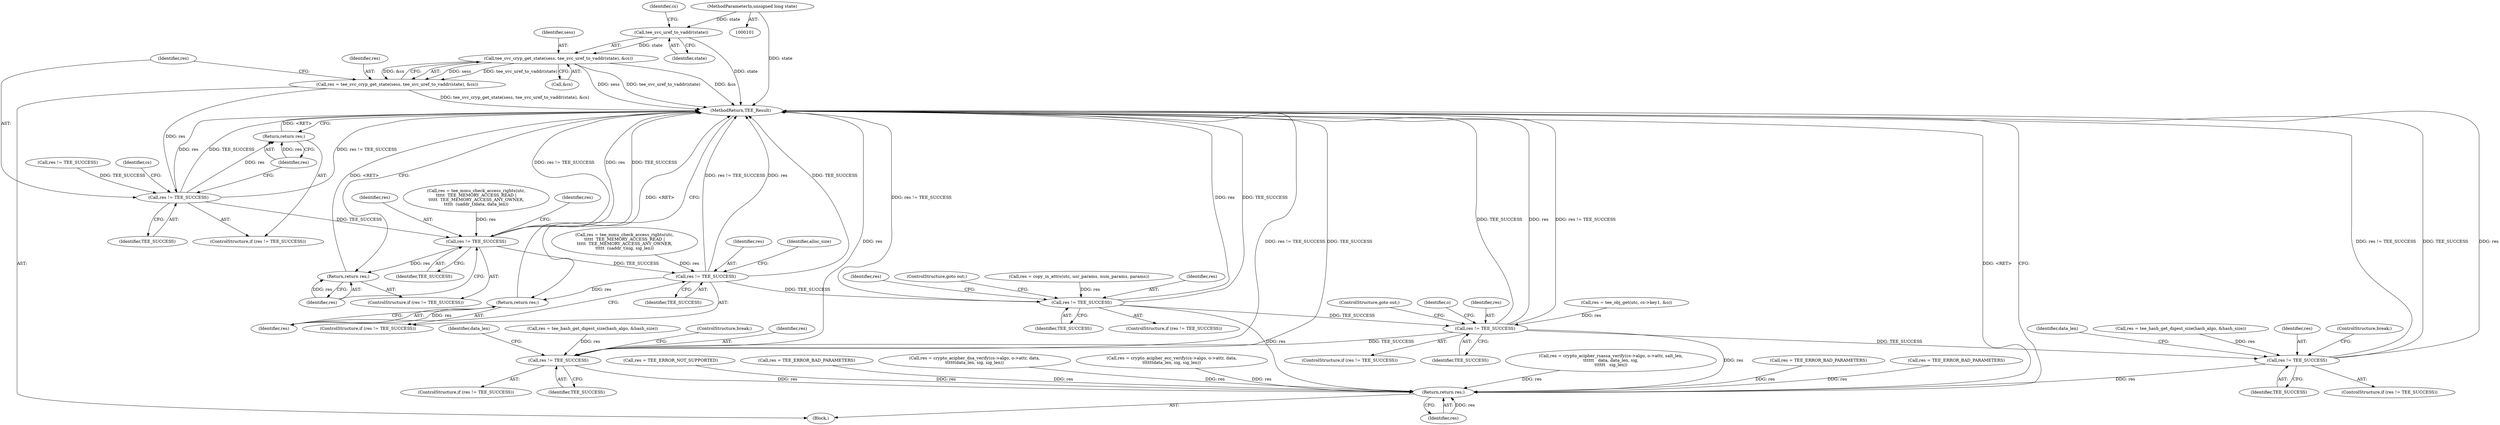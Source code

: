 digraph "0_optee_os_70697bf3c5dc3d201341b01a1a8e5bc6d2fb48f8_0@pointer" {
"1000144" [label="(Call,tee_svc_cryp_get_state(sess, tee_svc_uref_to_vaddr(state), &cs))"];
"1000146" [label="(Call,tee_svc_uref_to_vaddr(state))"];
"1000102" [label="(MethodParameterIn,unsigned long state)"];
"1000142" [label="(Call,res = tee_svc_cryp_get_state(sess, tee_svc_uref_to_vaddr(state), &cs))"];
"1000151" [label="(Call,res != TEE_SUCCESS)"];
"1000154" [label="(Return,return res;)"];
"1000176" [label="(Call,res != TEE_SUCCESS)"];
"1000179" [label="(Return,return res;)"];
"1000193" [label="(Call,res != TEE_SUCCESS)"];
"1000196" [label="(Return,return res;)"];
"1000228" [label="(Call,res != TEE_SUCCESS)"];
"1000242" [label="(Call,res != TEE_SUCCESS)"];
"1000288" [label="(Call,res != TEE_SUCCESS)"];
"1000385" [label="(Return,return res;)"];
"1000336" [label="(Call,res != TEE_SUCCESS)"];
"1000379" [label="(Call,res = TEE_ERROR_NOT_SUPPORTED)"];
"1000345" [label="(Call,res = TEE_ERROR_BAD_PARAMETERS)"];
"1000193" [label="(Call,res != TEE_SUCCESS)"];
"1000241" [label="(ControlStructure,if (res != TEE_SUCCESS))"];
"1000195" [label="(Identifier,TEE_SUCCESS)"];
"1000153" [label="(Identifier,TEE_SUCCESS)"];
"1000349" [label="(Call,res = crypto_acipher_dsa_verify(cs->algo, o->attr, data,\n\t\t\t\t\t\tdata_len, sig, sig_len))"];
"1000342" [label="(Identifier,data_len)"];
"1000228" [label="(Call,res != TEE_SUCCESS)"];
"1000151" [label="(Call,res != TEE_SUCCESS)"];
"1000230" [label="(Identifier,TEE_SUCCESS)"];
"1000179" [label="(Return,return res;)"];
"1000233" [label="(Identifier,res)"];
"1000294" [label="(Identifier,data_len)"];
"1000147" [label="(Identifier,state)"];
"1000148" [label="(Call,&cs)"];
"1000364" [label="(Call,res = crypto_acipher_ecc_verify(cs->algo, o->attr, data,\n\t\t\t\t\t\tdata_len, sig, sig_len))"];
"1000329" [label="(Call,res = tee_hash_get_digest_size(hash_algo, &hash_size))"];
"1000281" [label="(Call,res = tee_hash_get_digest_size(hash_algo, &hash_size))"];
"1000290" [label="(Identifier,TEE_SUCCESS)"];
"1000178" [label="(Identifier,TEE_SUCCESS)"];
"1000145" [label="(Identifier,sess)"];
"1000231" [label="(ControlStructure,goto out;)"];
"1000232" [label="(Call,res = tee_obj_get(utc, cs->key1, &o))"];
"1000177" [label="(Identifier,res)"];
"1000336" [label="(Call,res != TEE_SUCCESS)"];
"1000291" [label="(ControlStructure,break;)"];
"1000146" [label="(Call,tee_svc_uref_to_vaddr(state))"];
"1000180" [label="(Identifier,res)"];
"1000164" [label="(Call,res = tee_mmu_check_access_rights(utc,\n\t\t\t\t\t  TEE_MEMORY_ACCESS_READ |\n\t\t\t\t\t  TEE_MEMORY_ACCESS_ANY_OWNER,\n\t\t\t\t\t  (uaddr_t)data, data_len))"];
"1000245" [label="(ControlStructure,goto out;)"];
"1000251" [label="(Identifier,o)"];
"1000196" [label="(Return,return res;)"];
"1000242" [label="(Call,res != TEE_SUCCESS)"];
"1000194" [label="(Identifier,res)"];
"1000175" [label="(ControlStructure,if (res != TEE_SUCCESS))"];
"1000220" [label="(Call,res = copy_in_attrs(utc, usr_params, num_params, params))"];
"1000131" [label="(Call,res != TEE_SUCCESS)"];
"1000176" [label="(Call,res != TEE_SUCCESS)"];
"1000335" [label="(ControlStructure,if (res != TEE_SUCCESS))"];
"1000150" [label="(ControlStructure,if (res != TEE_SUCCESS))"];
"1000386" [label="(Identifier,res)"];
"1000200" [label="(Identifier,alloc_size)"];
"1000102" [label="(MethodParameterIn,unsigned long state)"];
"1000227" [label="(ControlStructure,if (res != TEE_SUCCESS))"];
"1000197" [label="(Identifier,res)"];
"1000181" [label="(Call,res = tee_mmu_check_access_rights(utc,\n\t\t\t\t\t  TEE_MEMORY_ACCESS_READ |\n\t\t\t\t\t  TEE_MEMORY_ACCESS_ANY_OWNER,\n\t\t\t\t\t  (uaddr_t)sig, sig_len))"];
"1000307" [label="(Call,res = crypto_acipher_rsassa_verify(cs->algo, o->attr, salt_len,\n\t\t\t\t\t\t   data, data_len, sig,\n\t\t\t\t\t\t   sig_len))"];
"1000337" [label="(Identifier,res)"];
"1000149" [label="(Identifier,cs)"];
"1000144" [label="(Call,tee_svc_cryp_get_state(sess, tee_svc_uref_to_vaddr(state), &cs))"];
"1000159" [label="(Identifier,cs)"];
"1000142" [label="(Call,res = tee_svc_cryp_get_state(sess, tee_svc_uref_to_vaddr(state), &cs))"];
"1000244" [label="(Identifier,TEE_SUCCESS)"];
"1000229" [label="(Identifier,res)"];
"1000338" [label="(Identifier,TEE_SUCCESS)"];
"1000109" [label="(Block,)"];
"1000154" [label="(Return,return res;)"];
"1000155" [label="(Identifier,res)"];
"1000182" [label="(Identifier,res)"];
"1000152" [label="(Identifier,res)"];
"1000387" [label="(MethodReturn,TEE_Result)"];
"1000297" [label="(Call,res = TEE_ERROR_BAD_PARAMETERS)"];
"1000243" [label="(Identifier,res)"];
"1000257" [label="(Call,res = TEE_ERROR_BAD_PARAMETERS)"];
"1000143" [label="(Identifier,res)"];
"1000385" [label="(Return,return res;)"];
"1000339" [label="(ControlStructure,break;)"];
"1000287" [label="(ControlStructure,if (res != TEE_SUCCESS))"];
"1000192" [label="(ControlStructure,if (res != TEE_SUCCESS))"];
"1000288" [label="(Call,res != TEE_SUCCESS)"];
"1000289" [label="(Identifier,res)"];
"1000144" -> "1000142"  [label="AST: "];
"1000144" -> "1000148"  [label="CFG: "];
"1000145" -> "1000144"  [label="AST: "];
"1000146" -> "1000144"  [label="AST: "];
"1000148" -> "1000144"  [label="AST: "];
"1000142" -> "1000144"  [label="CFG: "];
"1000144" -> "1000387"  [label="DDG: &cs"];
"1000144" -> "1000387"  [label="DDG: sess"];
"1000144" -> "1000387"  [label="DDG: tee_svc_uref_to_vaddr(state)"];
"1000144" -> "1000142"  [label="DDG: sess"];
"1000144" -> "1000142"  [label="DDG: tee_svc_uref_to_vaddr(state)"];
"1000144" -> "1000142"  [label="DDG: &cs"];
"1000146" -> "1000144"  [label="DDG: state"];
"1000146" -> "1000147"  [label="CFG: "];
"1000147" -> "1000146"  [label="AST: "];
"1000149" -> "1000146"  [label="CFG: "];
"1000146" -> "1000387"  [label="DDG: state"];
"1000102" -> "1000146"  [label="DDG: state"];
"1000102" -> "1000101"  [label="AST: "];
"1000102" -> "1000387"  [label="DDG: state"];
"1000142" -> "1000109"  [label="AST: "];
"1000143" -> "1000142"  [label="AST: "];
"1000152" -> "1000142"  [label="CFG: "];
"1000142" -> "1000387"  [label="DDG: tee_svc_cryp_get_state(sess, tee_svc_uref_to_vaddr(state), &cs)"];
"1000142" -> "1000151"  [label="DDG: res"];
"1000151" -> "1000150"  [label="AST: "];
"1000151" -> "1000153"  [label="CFG: "];
"1000152" -> "1000151"  [label="AST: "];
"1000153" -> "1000151"  [label="AST: "];
"1000155" -> "1000151"  [label="CFG: "];
"1000159" -> "1000151"  [label="CFG: "];
"1000151" -> "1000387"  [label="DDG: res != TEE_SUCCESS"];
"1000151" -> "1000387"  [label="DDG: res"];
"1000151" -> "1000387"  [label="DDG: TEE_SUCCESS"];
"1000131" -> "1000151"  [label="DDG: TEE_SUCCESS"];
"1000151" -> "1000154"  [label="DDG: res"];
"1000151" -> "1000176"  [label="DDG: TEE_SUCCESS"];
"1000154" -> "1000150"  [label="AST: "];
"1000154" -> "1000155"  [label="CFG: "];
"1000155" -> "1000154"  [label="AST: "];
"1000387" -> "1000154"  [label="CFG: "];
"1000154" -> "1000387"  [label="DDG: <RET>"];
"1000155" -> "1000154"  [label="DDG: res"];
"1000176" -> "1000175"  [label="AST: "];
"1000176" -> "1000178"  [label="CFG: "];
"1000177" -> "1000176"  [label="AST: "];
"1000178" -> "1000176"  [label="AST: "];
"1000180" -> "1000176"  [label="CFG: "];
"1000182" -> "1000176"  [label="CFG: "];
"1000176" -> "1000387"  [label="DDG: TEE_SUCCESS"];
"1000176" -> "1000387"  [label="DDG: res != TEE_SUCCESS"];
"1000176" -> "1000387"  [label="DDG: res"];
"1000164" -> "1000176"  [label="DDG: res"];
"1000176" -> "1000179"  [label="DDG: res"];
"1000176" -> "1000193"  [label="DDG: TEE_SUCCESS"];
"1000179" -> "1000175"  [label="AST: "];
"1000179" -> "1000180"  [label="CFG: "];
"1000180" -> "1000179"  [label="AST: "];
"1000387" -> "1000179"  [label="CFG: "];
"1000179" -> "1000387"  [label="DDG: <RET>"];
"1000180" -> "1000179"  [label="DDG: res"];
"1000193" -> "1000192"  [label="AST: "];
"1000193" -> "1000195"  [label="CFG: "];
"1000194" -> "1000193"  [label="AST: "];
"1000195" -> "1000193"  [label="AST: "];
"1000197" -> "1000193"  [label="CFG: "];
"1000200" -> "1000193"  [label="CFG: "];
"1000193" -> "1000387"  [label="DDG: res"];
"1000193" -> "1000387"  [label="DDG: TEE_SUCCESS"];
"1000193" -> "1000387"  [label="DDG: res != TEE_SUCCESS"];
"1000181" -> "1000193"  [label="DDG: res"];
"1000193" -> "1000196"  [label="DDG: res"];
"1000193" -> "1000228"  [label="DDG: TEE_SUCCESS"];
"1000196" -> "1000192"  [label="AST: "];
"1000196" -> "1000197"  [label="CFG: "];
"1000197" -> "1000196"  [label="AST: "];
"1000387" -> "1000196"  [label="CFG: "];
"1000196" -> "1000387"  [label="DDG: <RET>"];
"1000197" -> "1000196"  [label="DDG: res"];
"1000228" -> "1000227"  [label="AST: "];
"1000228" -> "1000230"  [label="CFG: "];
"1000229" -> "1000228"  [label="AST: "];
"1000230" -> "1000228"  [label="AST: "];
"1000231" -> "1000228"  [label="CFG: "];
"1000233" -> "1000228"  [label="CFG: "];
"1000228" -> "1000387"  [label="DDG: res != TEE_SUCCESS"];
"1000228" -> "1000387"  [label="DDG: res"];
"1000228" -> "1000387"  [label="DDG: TEE_SUCCESS"];
"1000220" -> "1000228"  [label="DDG: res"];
"1000228" -> "1000242"  [label="DDG: TEE_SUCCESS"];
"1000228" -> "1000385"  [label="DDG: res"];
"1000242" -> "1000241"  [label="AST: "];
"1000242" -> "1000244"  [label="CFG: "];
"1000243" -> "1000242"  [label="AST: "];
"1000244" -> "1000242"  [label="AST: "];
"1000245" -> "1000242"  [label="CFG: "];
"1000251" -> "1000242"  [label="CFG: "];
"1000242" -> "1000387"  [label="DDG: res != TEE_SUCCESS"];
"1000242" -> "1000387"  [label="DDG: TEE_SUCCESS"];
"1000242" -> "1000387"  [label="DDG: res"];
"1000232" -> "1000242"  [label="DDG: res"];
"1000242" -> "1000288"  [label="DDG: TEE_SUCCESS"];
"1000242" -> "1000336"  [label="DDG: TEE_SUCCESS"];
"1000242" -> "1000385"  [label="DDG: res"];
"1000288" -> "1000287"  [label="AST: "];
"1000288" -> "1000290"  [label="CFG: "];
"1000289" -> "1000288"  [label="AST: "];
"1000290" -> "1000288"  [label="AST: "];
"1000291" -> "1000288"  [label="CFG: "];
"1000294" -> "1000288"  [label="CFG: "];
"1000288" -> "1000387"  [label="DDG: TEE_SUCCESS"];
"1000288" -> "1000387"  [label="DDG: res"];
"1000288" -> "1000387"  [label="DDG: res != TEE_SUCCESS"];
"1000281" -> "1000288"  [label="DDG: res"];
"1000288" -> "1000385"  [label="DDG: res"];
"1000385" -> "1000109"  [label="AST: "];
"1000385" -> "1000386"  [label="CFG: "];
"1000386" -> "1000385"  [label="AST: "];
"1000387" -> "1000385"  [label="CFG: "];
"1000385" -> "1000387"  [label="DDG: <RET>"];
"1000386" -> "1000385"  [label="DDG: res"];
"1000364" -> "1000385"  [label="DDG: res"];
"1000297" -> "1000385"  [label="DDG: res"];
"1000257" -> "1000385"  [label="DDG: res"];
"1000349" -> "1000385"  [label="DDG: res"];
"1000345" -> "1000385"  [label="DDG: res"];
"1000307" -> "1000385"  [label="DDG: res"];
"1000336" -> "1000385"  [label="DDG: res"];
"1000379" -> "1000385"  [label="DDG: res"];
"1000336" -> "1000335"  [label="AST: "];
"1000336" -> "1000338"  [label="CFG: "];
"1000337" -> "1000336"  [label="AST: "];
"1000338" -> "1000336"  [label="AST: "];
"1000339" -> "1000336"  [label="CFG: "];
"1000342" -> "1000336"  [label="CFG: "];
"1000336" -> "1000387"  [label="DDG: res != TEE_SUCCESS"];
"1000336" -> "1000387"  [label="DDG: TEE_SUCCESS"];
"1000336" -> "1000387"  [label="DDG: res"];
"1000329" -> "1000336"  [label="DDG: res"];
}
